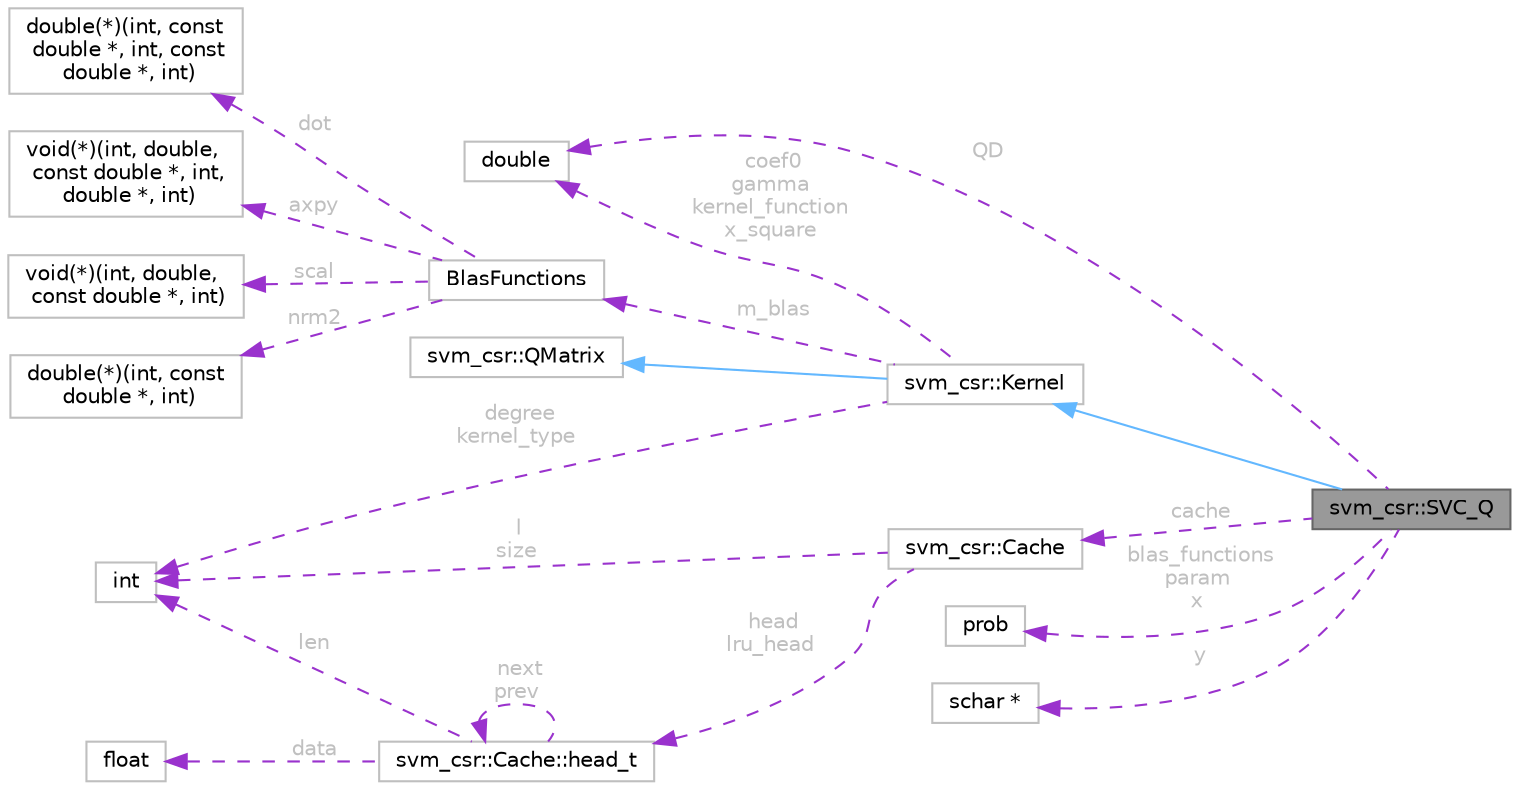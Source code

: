 digraph "svm_csr::SVC_Q"
{
 // LATEX_PDF_SIZE
  bgcolor="transparent";
  edge [fontname=Helvetica,fontsize=10,labelfontname=Helvetica,labelfontsize=10];
  node [fontname=Helvetica,fontsize=10,shape=box,height=0.2,width=0.4];
  rankdir="LR";
  Node1 [id="Node000001",label="svm_csr::SVC_Q",height=0.2,width=0.4,color="gray40", fillcolor="grey60", style="filled", fontcolor="black",tooltip=" "];
  Node2 -> Node1 [id="edge1_Node000001_Node000002",dir="back",color="steelblue1",style="solid",tooltip=" "];
  Node2 [id="Node000002",label="svm_csr::Kernel",height=0.2,width=0.4,color="grey75", fillcolor="white", style="filled",URL="$d2/d2e/classsvm__csr_1_1Kernel.html",tooltip=" "];
  Node3 -> Node2 [id="edge2_Node000002_Node000003",dir="back",color="steelblue1",style="solid",tooltip=" "];
  Node3 [id="Node000003",label="svm_csr::QMatrix",height=0.2,width=0.4,color="grey75", fillcolor="white", style="filled",URL="$d8/d84/classsvm__csr_1_1QMatrix.html",tooltip=" "];
  Node4 -> Node2 [id="edge3_Node000002_Node000004",dir="back",color="darkorchid3",style="dashed",tooltip=" ",label=" coef0\ngamma\nkernel_function\nx_square",fontcolor="grey" ];
  Node4 [id="Node000004",label="double",height=0.2,width=0.4,color="grey75", fillcolor="white", style="filled",tooltip=" "];
  Node5 -> Node2 [id="edge4_Node000002_Node000005",dir="back",color="darkorchid3",style="dashed",tooltip=" ",label=" m_blas",fontcolor="grey" ];
  Node5 [id="Node000005",label="BlasFunctions",height=0.2,width=0.4,color="grey75", fillcolor="white", style="filled",URL="$d9/dca/structBlasFunctions.html",tooltip=" "];
  Node6 -> Node5 [id="edge5_Node000005_Node000006",dir="back",color="darkorchid3",style="dashed",tooltip=" ",label=" dot",fontcolor="grey" ];
  Node6 [id="Node000006",label="double(*)(int, const\l double *, int, const\l double *, int)",height=0.2,width=0.4,color="grey75", fillcolor="white", style="filled",tooltip=" "];
  Node7 -> Node5 [id="edge6_Node000005_Node000007",dir="back",color="darkorchid3",style="dashed",tooltip=" ",label=" axpy",fontcolor="grey" ];
  Node7 [id="Node000007",label="void(*)(int, double,\l const double *, int,\l double *, int)",height=0.2,width=0.4,color="grey75", fillcolor="white", style="filled",tooltip=" "];
  Node8 -> Node5 [id="edge7_Node000005_Node000008",dir="back",color="darkorchid3",style="dashed",tooltip=" ",label=" scal",fontcolor="grey" ];
  Node8 [id="Node000008",label="void(*)(int, double,\l const double *, int)",height=0.2,width=0.4,color="grey75", fillcolor="white", style="filled",tooltip=" "];
  Node9 -> Node5 [id="edge8_Node000005_Node000009",dir="back",color="darkorchid3",style="dashed",tooltip=" ",label=" nrm2",fontcolor="grey" ];
  Node9 [id="Node000009",label="double(*)(int, const\l double *, int)",height=0.2,width=0.4,color="grey75", fillcolor="white", style="filled",tooltip=" "];
  Node10 -> Node2 [id="edge9_Node000002_Node000010",dir="back",color="darkorchid3",style="dashed",tooltip=" ",label=" degree\nkernel_type",fontcolor="grey" ];
  Node10 [id="Node000010",label="int",height=0.2,width=0.4,color="grey75", fillcolor="white", style="filled",tooltip=" "];
  Node11 -> Node1 [id="edge10_Node000001_Node000011",dir="back",color="darkorchid3",style="dashed",tooltip=" ",label=" blas_functions\nparam\nx",fontcolor="grey" ];
  Node11 [id="Node000011",label="prob",height=0.2,width=0.4,color="grey75", fillcolor="white", style="filled",tooltip=" "];
  Node12 -> Node1 [id="edge11_Node000001_Node000012",dir="back",color="darkorchid3",style="dashed",tooltip=" ",label=" cache",fontcolor="grey" ];
  Node12 [id="Node000012",label="svm_csr::Cache",height=0.2,width=0.4,color="grey75", fillcolor="white", style="filled",URL="$d8/d48/classsvm__csr_1_1Cache.html",tooltip=" "];
  Node10 -> Node12 [id="edge12_Node000012_Node000010",dir="back",color="darkorchid3",style="dashed",tooltip=" ",label=" l\nsize",fontcolor="grey" ];
  Node13 -> Node12 [id="edge13_Node000012_Node000013",dir="back",color="darkorchid3",style="dashed",tooltip=" ",label=" head\nlru_head",fontcolor="grey" ];
  Node13 [id="Node000013",label="svm_csr::Cache::head_t",height=0.2,width=0.4,color="grey75", fillcolor="white", style="filled",URL="$d0/d40/structsvm__csr_1_1Cache_1_1head__t.html",tooltip=" "];
  Node13 -> Node13 [id="edge14_Node000013_Node000013",dir="back",color="darkorchid3",style="dashed",tooltip=" ",label=" next\nprev",fontcolor="grey" ];
  Node14 -> Node13 [id="edge15_Node000013_Node000014",dir="back",color="darkorchid3",style="dashed",tooltip=" ",label=" data",fontcolor="grey" ];
  Node14 [id="Node000014",label="float",height=0.2,width=0.4,color="grey75", fillcolor="white", style="filled",tooltip=" "];
  Node10 -> Node13 [id="edge16_Node000013_Node000010",dir="back",color="darkorchid3",style="dashed",tooltip=" ",label=" len",fontcolor="grey" ];
  Node4 -> Node1 [id="edge17_Node000001_Node000004",dir="back",color="darkorchid3",style="dashed",tooltip=" ",label=" QD",fontcolor="grey" ];
  Node15 -> Node1 [id="edge18_Node000001_Node000015",dir="back",color="darkorchid3",style="dashed",tooltip=" ",label=" y",fontcolor="grey" ];
  Node15 [id="Node000015",label="schar *",height=0.2,width=0.4,color="grey75", fillcolor="white", style="filled",tooltip=" "];
}
